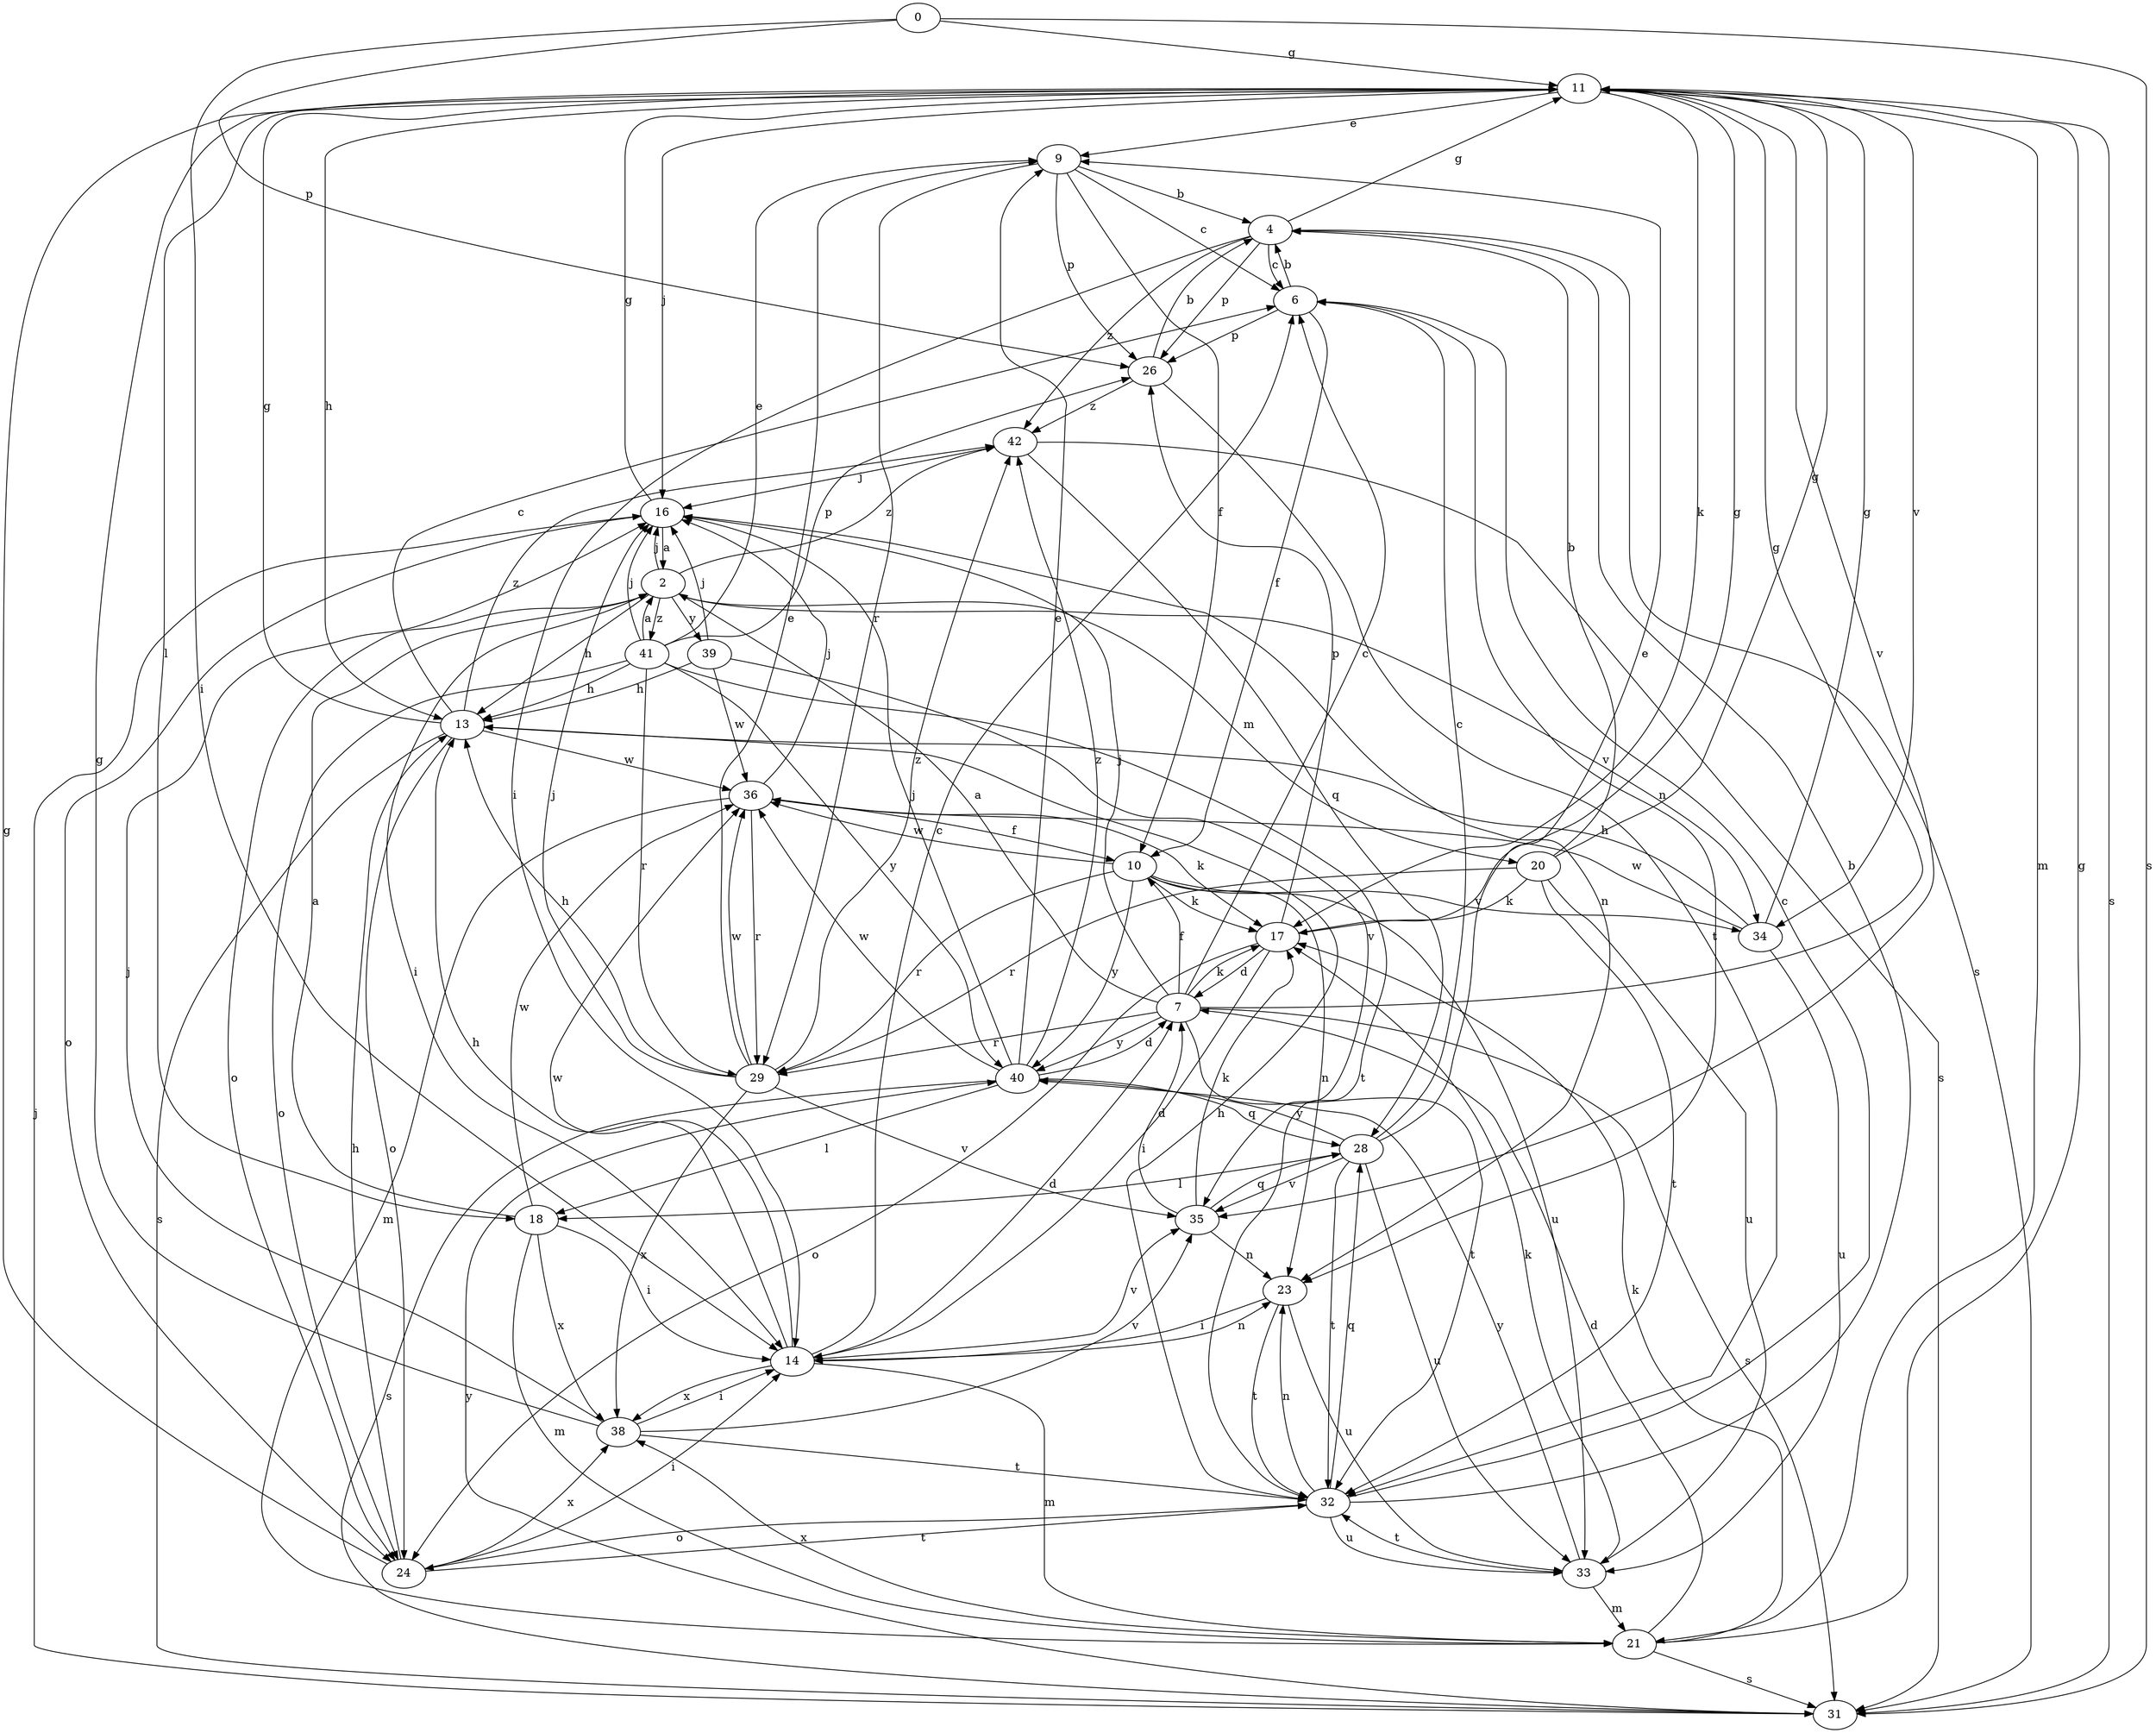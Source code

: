 strict digraph  {
0;
2;
4;
6;
7;
9;
10;
11;
13;
14;
16;
17;
18;
20;
21;
23;
24;
26;
28;
29;
31;
32;
33;
34;
35;
36;
38;
39;
40;
41;
42;
0 -> 11  [label=g];
0 -> 14  [label=i];
0 -> 26  [label=p];
0 -> 31  [label=s];
2 -> 13  [label=h];
2 -> 14  [label=i];
2 -> 16  [label=j];
2 -> 20  [label=m];
2 -> 24  [label=o];
2 -> 34  [label=v];
2 -> 39  [label=y];
2 -> 41  [label=z];
2 -> 42  [label=z];
4 -> 6  [label=c];
4 -> 11  [label=g];
4 -> 14  [label=i];
4 -> 26  [label=p];
4 -> 31  [label=s];
4 -> 42  [label=z];
6 -> 4  [label=b];
6 -> 10  [label=f];
6 -> 23  [label=n];
6 -> 26  [label=p];
7 -> 2  [label=a];
7 -> 6  [label=c];
7 -> 10  [label=f];
7 -> 11  [label=g];
7 -> 16  [label=j];
7 -> 17  [label=k];
7 -> 29  [label=r];
7 -> 31  [label=s];
7 -> 32  [label=t];
7 -> 40  [label=y];
9 -> 4  [label=b];
9 -> 6  [label=c];
9 -> 10  [label=f];
9 -> 26  [label=p];
9 -> 29  [label=r];
10 -> 17  [label=k];
10 -> 23  [label=n];
10 -> 29  [label=r];
10 -> 33  [label=u];
10 -> 34  [label=v];
10 -> 36  [label=w];
10 -> 40  [label=y];
11 -> 9  [label=e];
11 -> 13  [label=h];
11 -> 16  [label=j];
11 -> 17  [label=k];
11 -> 18  [label=l];
11 -> 21  [label=m];
11 -> 31  [label=s];
11 -> 34  [label=v];
11 -> 35  [label=v];
13 -> 6  [label=c];
13 -> 11  [label=g];
13 -> 24  [label=o];
13 -> 31  [label=s];
13 -> 36  [label=w];
13 -> 42  [label=z];
14 -> 6  [label=c];
14 -> 7  [label=d];
14 -> 13  [label=h];
14 -> 21  [label=m];
14 -> 23  [label=n];
14 -> 35  [label=v];
14 -> 36  [label=w];
14 -> 38  [label=x];
16 -> 2  [label=a];
16 -> 11  [label=g];
16 -> 23  [label=n];
16 -> 24  [label=o];
17 -> 7  [label=d];
17 -> 11  [label=g];
17 -> 14  [label=i];
17 -> 24  [label=o];
17 -> 26  [label=p];
18 -> 2  [label=a];
18 -> 14  [label=i];
18 -> 21  [label=m];
18 -> 36  [label=w];
18 -> 38  [label=x];
20 -> 4  [label=b];
20 -> 11  [label=g];
20 -> 17  [label=k];
20 -> 29  [label=r];
20 -> 32  [label=t];
20 -> 33  [label=u];
21 -> 7  [label=d];
21 -> 11  [label=g];
21 -> 17  [label=k];
21 -> 31  [label=s];
21 -> 38  [label=x];
23 -> 14  [label=i];
23 -> 32  [label=t];
23 -> 33  [label=u];
24 -> 11  [label=g];
24 -> 13  [label=h];
24 -> 14  [label=i];
24 -> 32  [label=t];
24 -> 38  [label=x];
26 -> 4  [label=b];
26 -> 32  [label=t];
26 -> 42  [label=z];
28 -> 6  [label=c];
28 -> 9  [label=e];
28 -> 18  [label=l];
28 -> 32  [label=t];
28 -> 33  [label=u];
28 -> 35  [label=v];
28 -> 40  [label=y];
29 -> 9  [label=e];
29 -> 13  [label=h];
29 -> 16  [label=j];
29 -> 35  [label=v];
29 -> 36  [label=w];
29 -> 38  [label=x];
29 -> 42  [label=z];
31 -> 16  [label=j];
31 -> 40  [label=y];
32 -> 4  [label=b];
32 -> 6  [label=c];
32 -> 13  [label=h];
32 -> 23  [label=n];
32 -> 24  [label=o];
32 -> 28  [label=q];
32 -> 33  [label=u];
33 -> 17  [label=k];
33 -> 21  [label=m];
33 -> 32  [label=t];
33 -> 40  [label=y];
34 -> 11  [label=g];
34 -> 13  [label=h];
34 -> 33  [label=u];
34 -> 36  [label=w];
35 -> 7  [label=d];
35 -> 17  [label=k];
35 -> 23  [label=n];
35 -> 28  [label=q];
36 -> 10  [label=f];
36 -> 16  [label=j];
36 -> 17  [label=k];
36 -> 21  [label=m];
36 -> 29  [label=r];
38 -> 11  [label=g];
38 -> 14  [label=i];
38 -> 16  [label=j];
38 -> 32  [label=t];
38 -> 35  [label=v];
39 -> 13  [label=h];
39 -> 16  [label=j];
39 -> 35  [label=v];
39 -> 36  [label=w];
40 -> 7  [label=d];
40 -> 9  [label=e];
40 -> 16  [label=j];
40 -> 18  [label=l];
40 -> 28  [label=q];
40 -> 31  [label=s];
40 -> 36  [label=w];
40 -> 42  [label=z];
41 -> 2  [label=a];
41 -> 9  [label=e];
41 -> 13  [label=h];
41 -> 16  [label=j];
41 -> 24  [label=o];
41 -> 26  [label=p];
41 -> 29  [label=r];
41 -> 32  [label=t];
41 -> 40  [label=y];
42 -> 16  [label=j];
42 -> 28  [label=q];
42 -> 31  [label=s];
}
